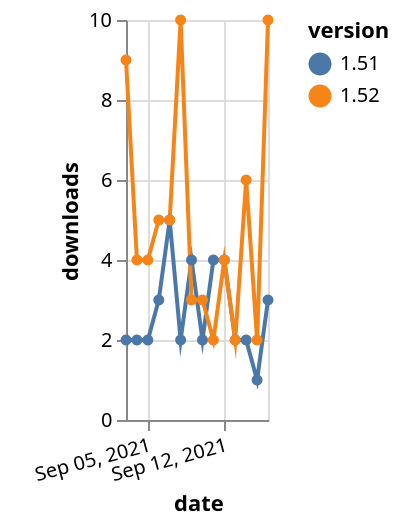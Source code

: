 {"$schema": "https://vega.github.io/schema/vega-lite/v5.json", "description": "A simple bar chart with embedded data.", "data": {"values": [{"date": "2021-09-03", "total": 17147, "delta": 2, "version": "1.51"}, {"date": "2021-09-04", "total": 17149, "delta": 2, "version": "1.51"}, {"date": "2021-09-05", "total": 17151, "delta": 2, "version": "1.51"}, {"date": "2021-09-06", "total": 17154, "delta": 3, "version": "1.51"}, {"date": "2021-09-07", "total": 17159, "delta": 5, "version": "1.51"}, {"date": "2021-09-08", "total": 17161, "delta": 2, "version": "1.51"}, {"date": "2021-09-09", "total": 17165, "delta": 4, "version": "1.51"}, {"date": "2021-09-10", "total": 17167, "delta": 2, "version": "1.51"}, {"date": "2021-09-11", "total": 17171, "delta": 4, "version": "1.51"}, {"date": "2021-09-12", "total": 17175, "delta": 4, "version": "1.51"}, {"date": "2021-09-13", "total": 17177, "delta": 2, "version": "1.51"}, {"date": "2021-09-14", "total": 17179, "delta": 2, "version": "1.51"}, {"date": "2021-09-15", "total": 17180, "delta": 1, "version": "1.51"}, {"date": "2021-09-16", "total": 17183, "delta": 3, "version": "1.51"}, {"date": "2021-09-03", "total": 4570, "delta": 9, "version": "1.52"}, {"date": "2021-09-04", "total": 4574, "delta": 4, "version": "1.52"}, {"date": "2021-09-05", "total": 4578, "delta": 4, "version": "1.52"}, {"date": "2021-09-06", "total": 4583, "delta": 5, "version": "1.52"}, {"date": "2021-09-07", "total": 4588, "delta": 5, "version": "1.52"}, {"date": "2021-09-08", "total": 4598, "delta": 10, "version": "1.52"}, {"date": "2021-09-09", "total": 4601, "delta": 3, "version": "1.52"}, {"date": "2021-09-10", "total": 4604, "delta": 3, "version": "1.52"}, {"date": "2021-09-11", "total": 4606, "delta": 2, "version": "1.52"}, {"date": "2021-09-12", "total": 4610, "delta": 4, "version": "1.52"}, {"date": "2021-09-13", "total": 4612, "delta": 2, "version": "1.52"}, {"date": "2021-09-14", "total": 4618, "delta": 6, "version": "1.52"}, {"date": "2021-09-15", "total": 4620, "delta": 2, "version": "1.52"}, {"date": "2021-09-16", "total": 4630, "delta": 10, "version": "1.52"}]}, "width": "container", "mark": {"type": "line", "point": {"filled": true}}, "encoding": {"x": {"field": "date", "type": "temporal", "timeUnit": "yearmonthdate", "title": "date", "axis": {"labelAngle": -15}}, "y": {"field": "delta", "type": "quantitative", "title": "downloads"}, "color": {"field": "version", "type": "nominal"}, "tooltip": {"field": "delta"}}}